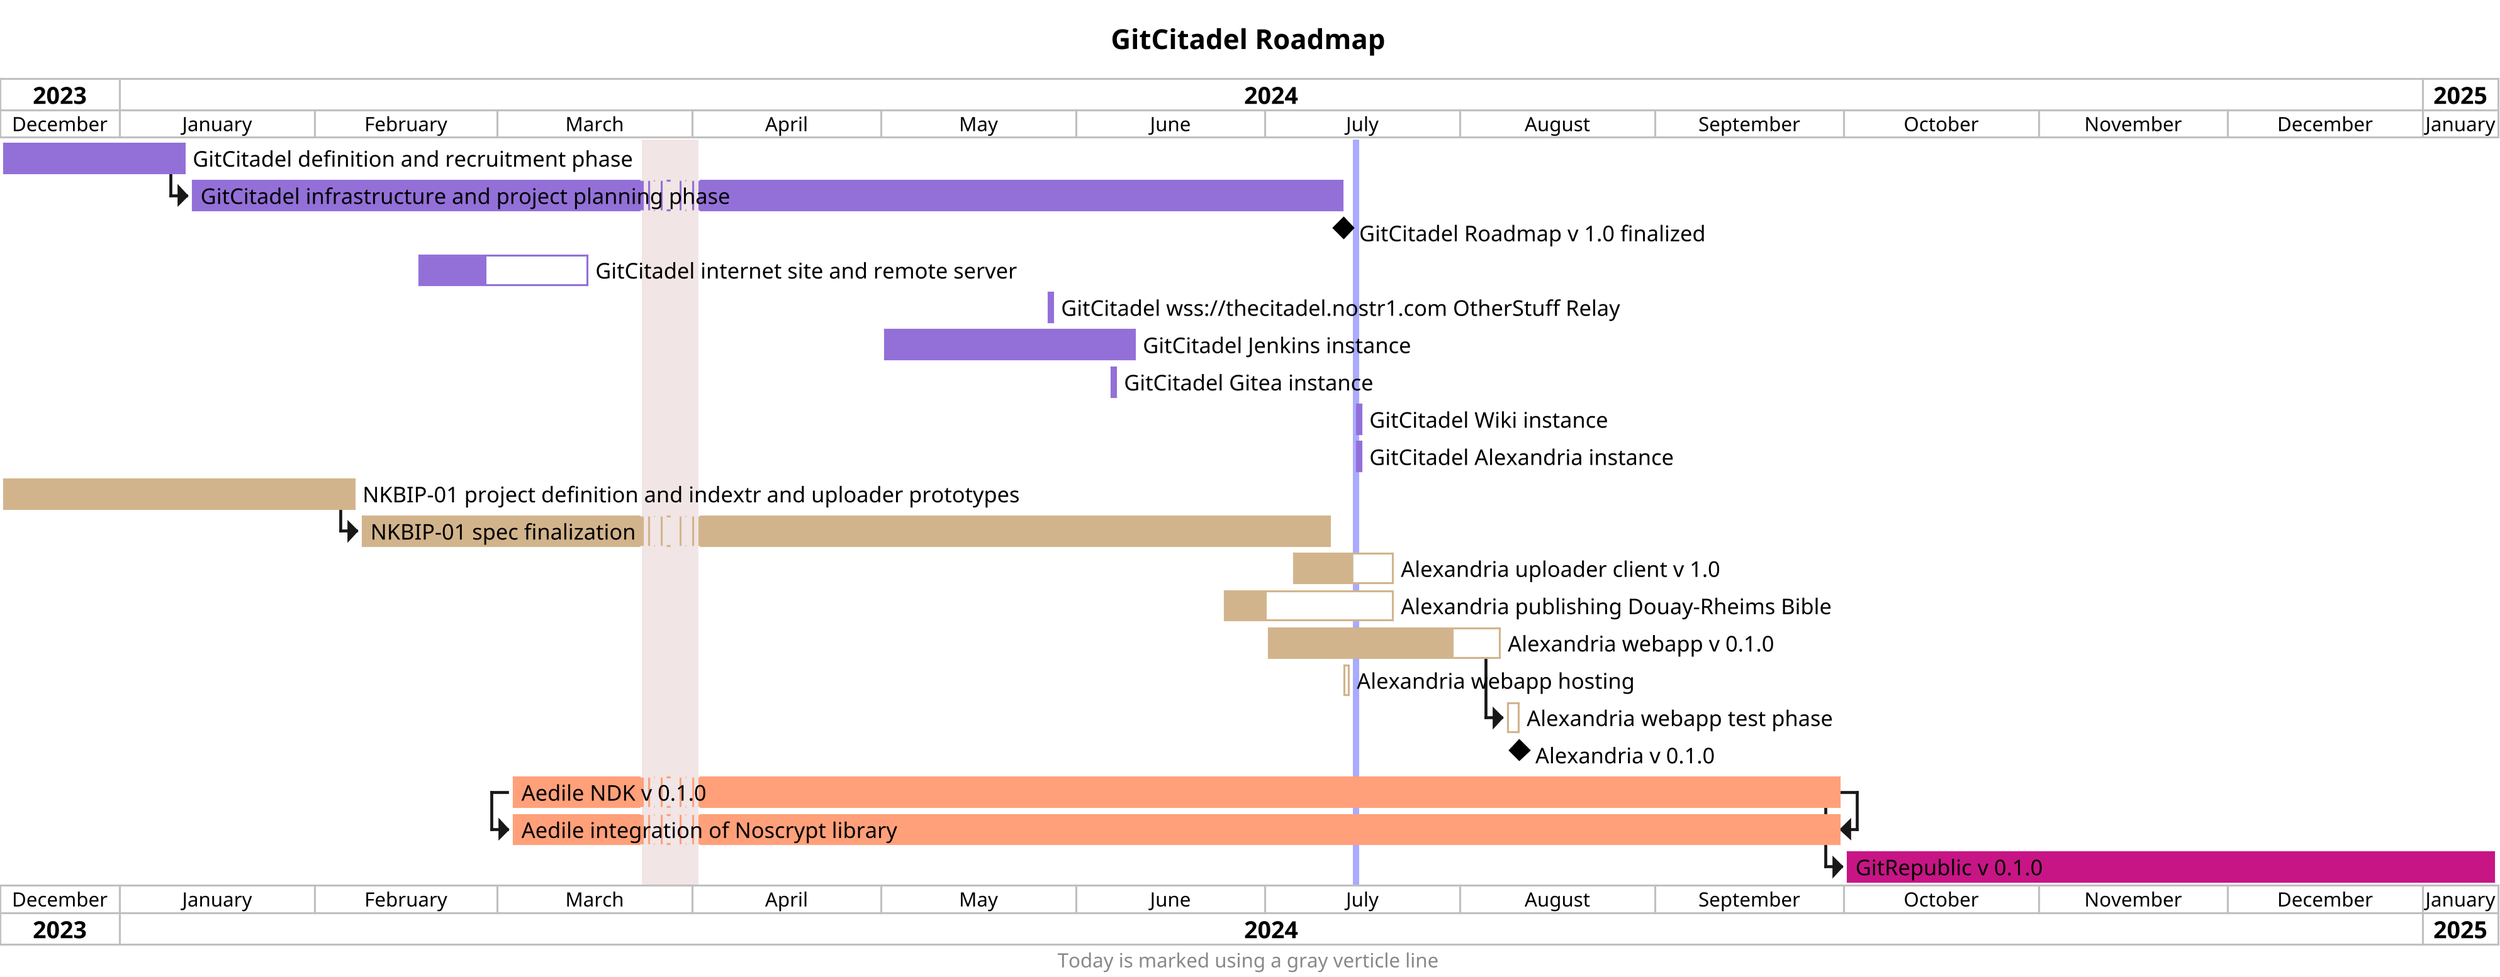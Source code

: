 @startgantt GitCitadelRoadmap

skinparam dpi 300
title GitCitadel Roadmap

' Gantt chart settings
Project starts 2023-12-13
today is 2024-07-15 and is colored in #AAF
footer Today is marked using a gray verticle line

' Project vacations
2024-03-24 to 2024-04-1 is closed

projectscale monthly zoom 3
'<style>
'ganttDiagram {
'    timeline {
'        LineColor transparent
'        FontColor transparent
'    }
'}
'</style>
'hide footbox

' GitCitadel project tasks
[GitCitadel definition and recruitment phase] as [GC1] is colored in MediumPurple
    [GC1] starts 2023-12-13
    [GC1] requires 30 days
    [GC1] is 100% completed
    [GC1] links to [[https://next.nostrudel.ninja/#/wiki/topic/gitcitadel]]
[GitCitadel infrastructure and project planning phase] as [GC2] is colored in MediumPurple
    [GC2] starts at [GC1]'s end
    [GC2] ends 2024-07-13
    [GC2] is 100% completed
    [GC2] links to [[https://next.nostrudel.ninja/#/wiki/topic/gitcitadel-docs]]
[GitCitadel Roadmap v 1.0 finalized] happens at [GC2]'s end
[GitCitadel internet site and remote server] as [GC3] is colored in MediumPurple
    [GC3] starts 2024-02-17
    [GC3] requires 4 weeks
    [GC3] is 40% completed
    [GC3] links to [[https://gitcitadel.eu/]]
[GitCitadel wss://thecitadel.nostr1.com OtherStuff Relay] as [GC4] is colored in MediumPurple
    [GC4] starts 2024-05-27
    [GC4] requires 2 days
    [GC4] is 100% completed
    [GC4] links to [[https://next.nostrudel.ninja/#/wiki/topic/gitcitadel-relay]]
[GitCitadel Jenkins instance] as [GC5] is colored in MediumPurple
    [GC5] starts 2024-05-01
    [GC5] ends 2024-06-10
    [GC5] is 100% completed
    [GC5] links to [[https://jenkins.gitcitadel.eu]]
[GitCitadel Gitea instance] as [GC6] is colored in MediumPurple
    [GC6] starts 2024-06-06
    [GC6] requires 2 days
    [GC6] is 80% completed
    [GC6] links to [[https://gitea.gitcitadel.eu/]]
[GitCitadel Wiki instance] as [GC7] is colored in MediumPurple
    [GC7] starts 2024-07-15
    [GC7] requires 2 days
    [GC7] is 80% completed
    [GC7] links to [[https://wiki.gitcitadel.eu/]]
[GitCitadel Alexandria instance] as [GC8] is colored in MediumPurple
    [GC8] starts 2024-07-15
    [GC8] requires 2 days
    [GC8] is 80% completed
    [GC8] links to [[https://alexandria.gitcitadel.eu/]]

' Alexandria product tasks
[NKBIP-01 project definition and indextr and uploader prototypes] as [A1] is colored in Tan
    [A1] starts 2023-11-17 and ends 2024-02-07 
    [A1] is 100% completed
    [A1] links to [[https://next.nostrudel.ninja/#/wiki/topic/nkbip-01]]
[NKBIP-01 spec finalization] as [A2] is colored in Tan
    [A2] starts at [A1]'s end
    [A2] ends 2024-07-11
    [A2] is 100% completed
    [A2] links to [[https://next.nostrudel.ninja/#/wiki/topic/gc-alexandria]]
[Alexandria uploader client v 1.0] as [A3] is colored in Tan
    [A3] starts at 2024-07-05 and ends 2024-07-21
    [A3] is 60% completed
    [A3] links to [[https://gitworkshop.dev/r/naddr1qqxx2sn0da442arfd35hg7gpz4mhxue69uhhqatjwpkx2un9d3shjtnrdaksyg8ayz8w3j8jsduq492j39hysg7vnhrtl4zzqcugj4m3q62qlkf8cypsgqqqw7vs555whg/]]
[Alexandria publishing Douay-Rheims Bible] as [A4] is colored in Tan
    [A4] starts at 2024-06-24 and ends 2024-07-21
    [A4] is 25% completed
    [A4] links to [[https://habla.news/a/naddr1qvzqqqr4gupzphtxf40yq9jr82xdd8cqtts5szqyx5tcndvaukhsvfmduetr85ceqqxnzde38yerqdpexsmnyvekwpld9e]]
[Alexandria webapp v 0.1.0] as [A5] is colored in Tan
    [A5] starts at 2024-07-01 and ends 2024-07-38
    [A5] is 80% completed
    [A5] links to [[https://gitworkshop.dev/r/naddr1qq9yzmr90pskuerjd9sszrthwden5te0dehhxtnvdakqyg8ayz8w3j8jsduq492j39hysg7vnhrtl4zzqcugj4m3q62qlkf8cypsgqqqw7vszahgpn/]]
[Alexandria webapp hosting] as [A7] is colored in Tan
    [A7] starts at 2024-07-13
    [A7] requires 2 days
    [A7] is 10% complete
    [A7] links to [[https://alexandria.gitcitadel.eu]]
[Alexandria webapp test phase] as [A6] is colored in Tan
    [A6] starts at [A5]'s end
    [A6] requires 3 days
    [A6] is 0% complete
[Alexandria v 0.1.0] happens at [A6]'s end

' Aedile NDK product tasks
[Aedile NDK v 0.1.0] as [AN1] is colored in LightSalmon
    [AN1] starts 2024-03-03
    [AN1] ends 2024-09-30
    [AN1] links to [[https://gitworkshop.dev/r/naddr1qq9xzetyd9kx2ttwv34sz9nhwden5te0wfjkccte9ehx7um5wghxyctwvspzquqjyy5zww7uq7hehemjt7juf0q0c9rgv6lv8r2yxcxuf0rvcx9eqvzqqqrhnyx4vq3c/]]
[Aedile integration of Noscrypt library] as [AN2] is colored in LightSalmon
    [AN2] starts at [AN1]'s start
    [AN2] ends at [AN1]'s end
    [AN2] links to [[https://www.vaughnnugent.com/Resources/Software/Modules/noscrypt]]
    
' GitRepublic product tasks
[GitRepublic v 0.1.0] as [GR1] is colored in MediumVioletRed
    [GR1] starts at [AN1]'s end
    [GR1] ends 2025-01-12
    [GR1] links to [[https://gitworkshop.dev/r/naddr1qq9xzetyd9kx2ttwv34sz9nhwden5te0wfjkccte9ehx7um5wghxyctwvspzquqjyy5zww7uq7hehemjt7juf0q0c9rgv6lv8r2yxcxuf0rvcx9eqvzqqqrhnyx4vq3c/]]
    
@endgantt

